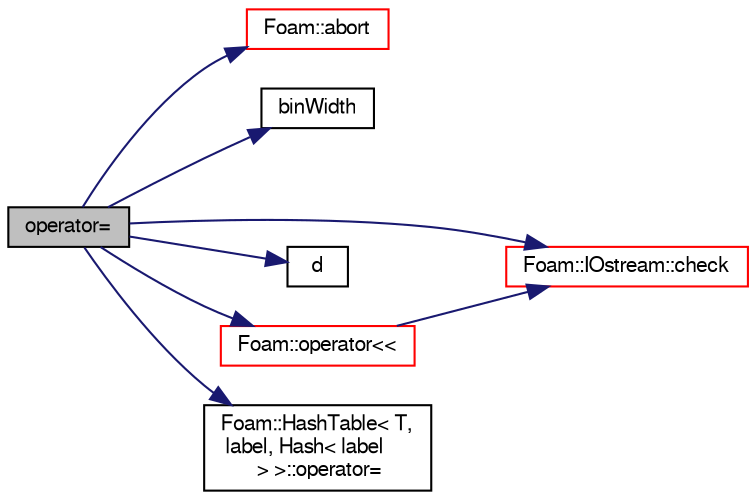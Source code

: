digraph "operator="
{
  bgcolor="transparent";
  edge [fontname="FreeSans",fontsize="10",labelfontname="FreeSans",labelfontsize="10"];
  node [fontname="FreeSans",fontsize="10",shape=record];
  rankdir="LR";
  Node2376 [label="operator=",height=0.2,width=0.4,color="black", fillcolor="grey75", style="filled", fontcolor="black"];
  Node2376 -> Node2377 [color="midnightblue",fontsize="10",style="solid",fontname="FreeSans"];
  Node2377 [label="Foam::abort",height=0.2,width=0.4,color="red",URL="$a21124.html#a447107a607d03e417307c203fa5fb44b"];
  Node2376 -> Node2420 [color="midnightblue",fontsize="10",style="solid",fontname="FreeSans"];
  Node2420 [label="binWidth",height=0.2,width=0.4,color="black",URL="$a24386.html#ad9bbd10b0f8997f516074985000f91c7"];
  Node2376 -> Node2421 [color="midnightblue",fontsize="10",style="solid",fontname="FreeSans"];
  Node2421 [label="Foam::IOstream::check",height=0.2,width=0.4,color="red",URL="$a26226.html#a367eb3425fc4e8270e2aa961df8ac8a5",tooltip="Check IOstream status for given operation. "];
  Node2376 -> Node2427 [color="midnightblue",fontsize="10",style="solid",fontname="FreeSans"];
  Node2427 [label="d",height=0.2,width=0.4,color="black",URL="$a38951.html#aa182a9055736468dd160f12649a01fd1"];
  Node2376 -> Node2428 [color="midnightblue",fontsize="10",style="solid",fontname="FreeSans"];
  Node2428 [label="Foam::operator\<\<",height=0.2,width=0.4,color="red",URL="$a21124.html#ae86a76a63deefbe1a4490c873ad8e1b2"];
  Node2428 -> Node2421 [color="midnightblue",fontsize="10",style="solid",fontname="FreeSans"];
  Node2376 -> Node2430 [color="midnightblue",fontsize="10",style="solid",fontname="FreeSans"];
  Node2430 [label="Foam::HashTable\< T,\l label, Hash\< label\l \> \>::operator=",height=0.2,width=0.4,color="black",URL="$a25702.html#ab08fb00d67b7f3aeca707447df8580c5",tooltip="Assignment. "];
}
